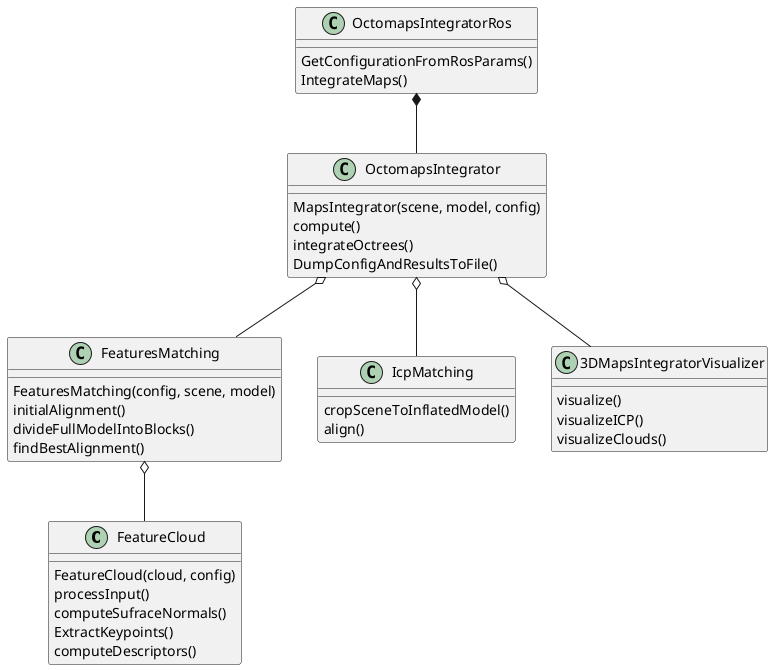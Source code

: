 @startuml

class FeatureCloud {
  FeatureCloud(cloud, config)
  processInput()
  computeSufraceNormals()
  ExtractKeypoints()
  computeDescriptors()
}

class FeaturesMatching {
  FeaturesMatching(config, scene, model)
  initialAlignment()
  divideFullModelIntoBlocks()
  findBestAlignment()
}

class IcpMatching {
  cropSceneToInflatedModel()
  align()
}

class OctomapsIntegrator {
  MapsIntegrator(scene, model, config)
  compute()
  integrateOctrees()
  DumpConfigAndResultsToFile()
}

class 3DMapsIntegratorVisualizer {
	visualize()
	visualizeICP()
	visualizeClouds()
}

class OctomapsIntegratorRos {
GetConfigurationFromRosParams()
IntegrateMaps()
}

FeaturesMatching o-- FeatureCloud
OctomapsIntegrator o-- FeaturesMatching
OctomapsIntegrator o-- IcpMatching
OctomapsIntegrator o-- 3DMapsIntegratorVisualizer
OctomapsIntegratorRos *-- OctomapsIntegrator

@enduml